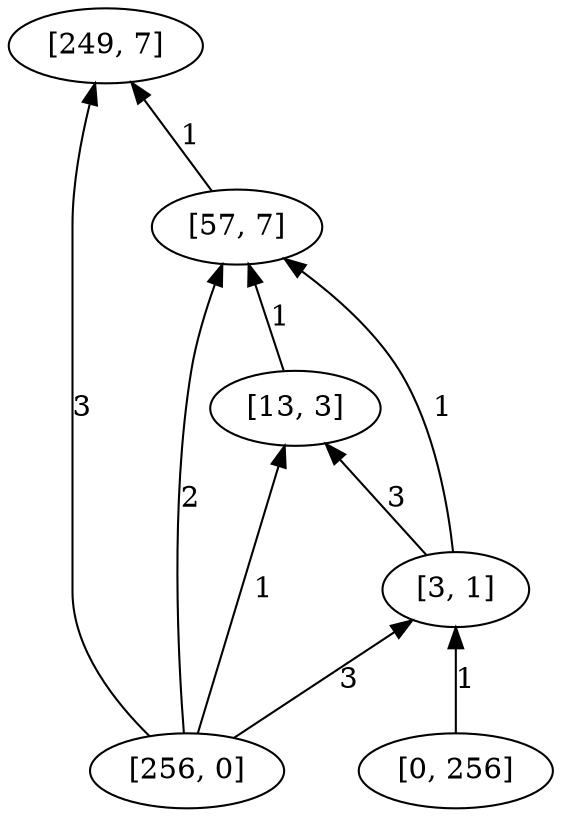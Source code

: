 digraph "DD" { 
rankdir = "BT" 
graph [ ordering = "out"];
5001 -> 1[label = "3"];
5001 -> 2[label = "2"];
5001 -> 3[label = "1"];
5001 -> 4[label = "3"];
5002 -> 4[label = "1"];
2 -> 1[label = "1"];
3 -> 2[label = "1"];
4 -> 2[label = "1"];
4 -> 3[label = "3"];
5001 [label = "[256, 0]",  shape = oval]
5002 [label = "[0, 256]",  shape = oval]
1 [label = "[249, 7]",  shape = oval]
2 [label = "[57, 7]",  shape = oval]
3 [label = "[13, 3]",  shape = oval]
4 [label = "[3, 1]",  shape = oval]
}

